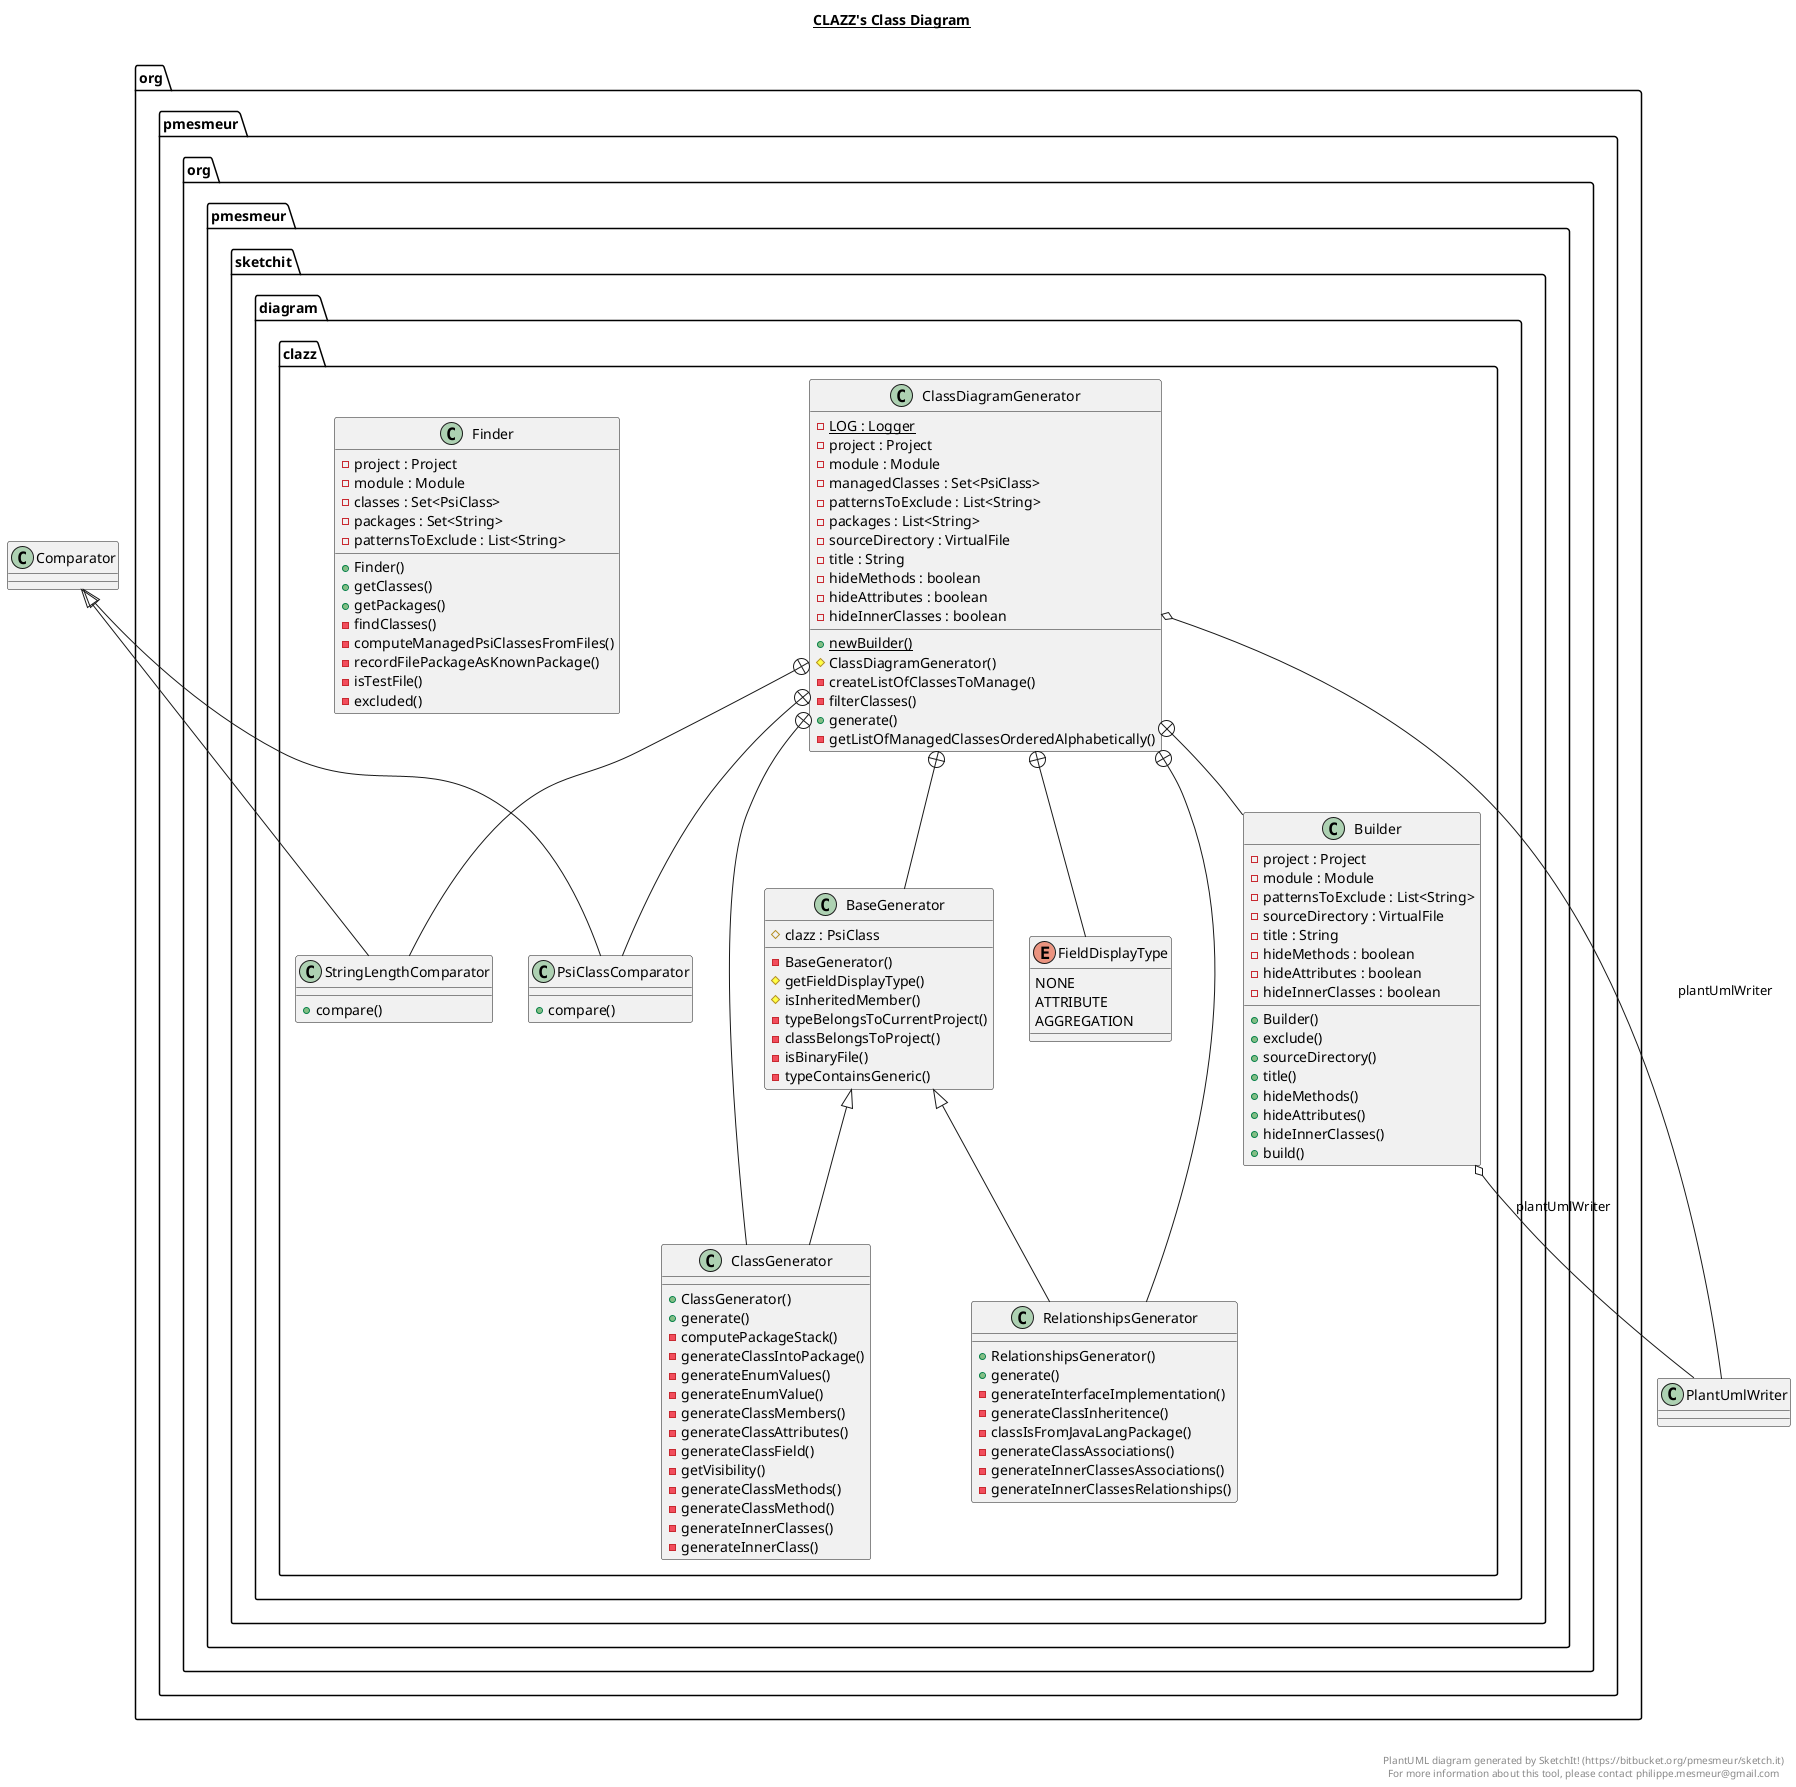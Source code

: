 @startuml

title __CLAZZ's Class Diagram__\n

  package org.pmesmeur.org.pmesmeur.sketchit {
    package org.pmesmeur.org.pmesmeur.sketchit.diagram {
      package org.pmesmeur.org.pmesmeur.sketchit.diagram.clazz {
        class ClassDiagramGenerator {
            {static} - LOG : Logger
            - project : Project
            - module : Module
            - managedClasses : Set<PsiClass>
            - patternsToExclude : List<String>
            - packages : List<String>
            - sourceDirectory : VirtualFile
            - title : String
            - hideMethods : boolean
            - hideAttributes : boolean
            - hideInnerClasses : boolean
            {static} + newBuilder()
            # ClassDiagramGenerator()
            - createListOfClassesToManage()
            - filterClasses()
            + generate()
            - getListOfManagedClassesOrderedAlphabetically()
        }
      }
    }
  }
  

  package org.pmesmeur.org.pmesmeur.sketchit {
    package org.pmesmeur.org.pmesmeur.sketchit.diagram {
      package org.pmesmeur.org.pmesmeur.sketchit.diagram.clazz {
        class Builder {
            - project : Project
            - module : Module
            - patternsToExclude : List<String>
            - sourceDirectory : VirtualFile
            - title : String
            - hideMethods : boolean
            - hideAttributes : boolean
            - hideInnerClasses : boolean
            + Builder()
            + exclude()
            + sourceDirectory()
            + title()
            + hideMethods()
            + hideAttributes()
            + hideInnerClasses()
            + build()
        }
      }
    }
  }
  

  package org.pmesmeur.org.pmesmeur.sketchit {
    package org.pmesmeur.org.pmesmeur.sketchit.diagram {
      package org.pmesmeur.org.pmesmeur.sketchit.diagram.clazz {
        class StringLengthComparator {
            + compare()
        }
      }
    }
  }
  

  package org.pmesmeur.org.pmesmeur.sketchit {
    package org.pmesmeur.org.pmesmeur.sketchit.diagram {
      package org.pmesmeur.org.pmesmeur.sketchit.diagram.clazz {
        class PsiClassComparator {
            + compare()
        }
      }
    }
  }
  

  package org.pmesmeur.org.pmesmeur.sketchit {
    package org.pmesmeur.org.pmesmeur.sketchit.diagram {
      package org.pmesmeur.org.pmesmeur.sketchit.diagram.clazz {
        enum FieldDisplayType {
          NONE
          ATTRIBUTE
          AGGREGATION
        }
      }
    }
  }
  

  package org.pmesmeur.org.pmesmeur.sketchit {
    package org.pmesmeur.org.pmesmeur.sketchit.diagram {
      package org.pmesmeur.org.pmesmeur.sketchit.diagram.clazz {
        class BaseGenerator {
            # clazz : PsiClass
            - BaseGenerator()
            # getFieldDisplayType()
            # isInheritedMember()
            - typeBelongsToCurrentProject()
            - classBelongsToProject()
            - isBinaryFile()
            - typeContainsGeneric()
        }
      }
    }
  }
  

  package org.pmesmeur.org.pmesmeur.sketchit {
    package org.pmesmeur.org.pmesmeur.sketchit.diagram {
      package org.pmesmeur.org.pmesmeur.sketchit.diagram.clazz {
        class ClassGenerator {
            + ClassGenerator()
            + generate()
            - computePackageStack()
            - generateClassIntoPackage()
            - generateEnumValues()
            - generateEnumValue()
            - generateClassMembers()
            - generateClassAttributes()
            - generateClassField()
            - getVisibility()
            - generateClassMethods()
            - generateClassMethod()
            - generateInnerClasses()
            - generateInnerClass()
        }
      }
    }
  }
  

  package org.pmesmeur.org.pmesmeur.sketchit {
    package org.pmesmeur.org.pmesmeur.sketchit.diagram {
      package org.pmesmeur.org.pmesmeur.sketchit.diagram.clazz {
        class RelationshipsGenerator {
            + RelationshipsGenerator()
            + generate()
            - generateInterfaceImplementation()
            - generateClassInheritence()
            - classIsFromJavaLangPackage()
            - generateClassAssociations()
            - generateInnerClassesAssociations()
            - generateInnerClassesRelationships()
        }
      }
    }
  }
  

  package org.pmesmeur.org.pmesmeur.sketchit {
    package org.pmesmeur.org.pmesmeur.sketchit.diagram {
      package org.pmesmeur.org.pmesmeur.sketchit.diagram.clazz {
        class Finder {
            - project : Project
            - module : Module
            - classes : Set<PsiClass>
            - packages : Set<String>
            - patternsToExclude : List<String>
            + Finder()
            + getClasses()
            + getPackages()
            - findClasses()
            - computeManagedPsiClassesFromFiles()
            - recordFilePackageAsKnownPackage()
            - isTestFile()
            - excluded()
        }
      }
    }
  }
  

  ClassDiagramGenerator o-- PlantUmlWriter : plantUmlWriter
  ClassDiagramGenerator +-down- Builder
  ClassDiagramGenerator +-down- StringLengthComparator
  ClassDiagramGenerator +-down- PsiClassComparator
  ClassDiagramGenerator +-down- FieldDisplayType
  ClassDiagramGenerator +-down- BaseGenerator
  ClassDiagramGenerator +-down- ClassGenerator
  ClassDiagramGenerator +-down- RelationshipsGenerator
  Builder o-- PlantUmlWriter : plantUmlWriter
  StringLengthComparator -up-|> Comparator
  PsiClassComparator -up-|> Comparator
  ClassGenerator -up-|> BaseGenerator
  RelationshipsGenerator -up-|> BaseGenerator


right footer


PlantUML diagram generated by SketchIt! (https://bitbucket.org/pmesmeur/sketch.it)
For more information about this tool, please contact philippe.mesmeur@gmail.com
endfooter

@enduml
